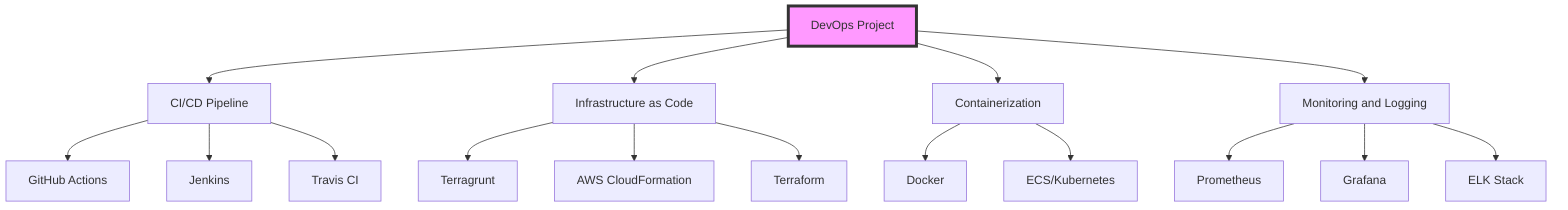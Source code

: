 %% Mermaid diagram for DevOps project architecture
%% Include: CI/CD, Docker, ECS/K8s, Terraform, Monitoring
%%{ init : { "theme" : "default", "themeVariables": { "primaryColor": "#ffcc00", "edgeLabelBackground":"#ffffff", "tertiaryColor": "#ffffff" }}}%%
graph TD
    A[DevOps Project] --> B[CI/CD Pipeline]
    A --> C[Infrastructure as Code]
    A --> D[Containerization]
    A --> E[Monitoring and Logging]

    B --> F[GitHub Actions]
    B --> G[Jenkins]
    B --> H[Travis CI]

    C --> I[Terragrunt]
    C --> J[AWS CloudFormation]
    C --> K[Terraform]

    D --> L[Docker]
    D --> M[ECS/Kubernetes]

    E --> N[Prometheus]
    E --> O[Grafana]
    E --> P[ELK Stack]

    style A fill:#f9f,stroke:#333,stroke-width:4px